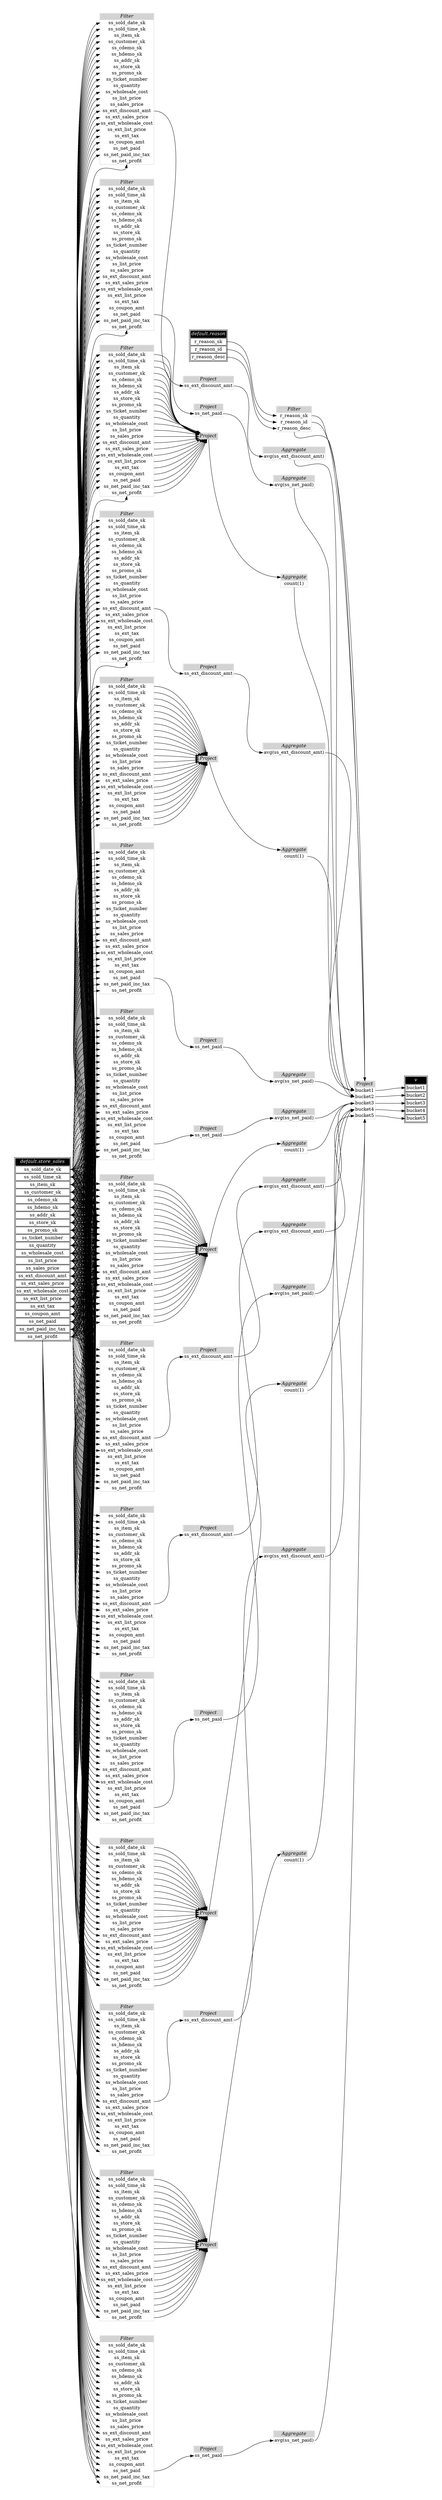 // Automatically generated by TPCDSFlowTestSuite


digraph {
  graph [pad="0.5" nodesep="0.5" ranksep="1" fontname="Helvetica" rankdir=LR];
  node [shape=plaintext]

  
"Aggregate_00ac94d" [label=<
<table color="lightgray" border="1" cellborder="0" cellspacing="0">
  <tr><td bgcolor="lightgray" port="nodeName"><i>Aggregate</i></td></tr>
  <tr><td port="0">count(1)</td></tr>
</table>>];
     

"Aggregate_0940688" [label=<
<table color="lightgray" border="1" cellborder="0" cellspacing="0">
  <tr><td bgcolor="lightgray" port="nodeName"><i>Aggregate</i></td></tr>
  <tr><td port="0">avg(ss_net_paid)</td></tr>
</table>>];
     

"Aggregate_1d150e4" [label=<
<table color="lightgray" border="1" cellborder="0" cellspacing="0">
  <tr><td bgcolor="lightgray" port="nodeName"><i>Aggregate</i></td></tr>
  <tr><td port="0">avg(ss_net_paid)</td></tr>
</table>>];
     

"Aggregate_28553d1" [label=<
<table color="lightgray" border="1" cellborder="0" cellspacing="0">
  <tr><td bgcolor="lightgray" port="nodeName"><i>Aggregate</i></td></tr>
  <tr><td port="0">avg(ss_ext_discount_amt)</td></tr>
</table>>];
     

"Aggregate_29eabfe" [label=<
<table color="lightgray" border="1" cellborder="0" cellspacing="0">
  <tr><td bgcolor="lightgray" port="nodeName"><i>Aggregate</i></td></tr>
  <tr><td port="0">avg(ss_net_paid)</td></tr>
</table>>];
     

"Aggregate_42ae1f1" [label=<
<table color="lightgray" border="1" cellborder="0" cellspacing="0">
  <tr><td bgcolor="lightgray" port="nodeName"><i>Aggregate</i></td></tr>
  <tr><td port="0">avg(ss_net_paid)</td></tr>
</table>>];
     

"Aggregate_54b2442" [label=<
<table color="lightgray" border="1" cellborder="0" cellspacing="0">
  <tr><td bgcolor="lightgray" port="nodeName"><i>Aggregate</i></td></tr>
  <tr><td port="0">count(1)</td></tr>
</table>>];
     

"Aggregate_6678f5d" [label=<
<table color="lightgray" border="1" cellborder="0" cellspacing="0">
  <tr><td bgcolor="lightgray" port="nodeName"><i>Aggregate</i></td></tr>
  <tr><td port="0">avg(ss_ext_discount_amt)</td></tr>
</table>>];
     

"Aggregate_702b2e9" [label=<
<table color="lightgray" border="1" cellborder="0" cellspacing="0">
  <tr><td bgcolor="lightgray" port="nodeName"><i>Aggregate</i></td></tr>
  <tr><td port="0">count(1)</td></tr>
</table>>];
     

"Aggregate_826806a" [label=<
<table color="lightgray" border="1" cellborder="0" cellspacing="0">
  <tr><td bgcolor="lightgray" port="nodeName"><i>Aggregate</i></td></tr>
  <tr><td port="0">count(1)</td></tr>
</table>>];
     

"Aggregate_894315b" [label=<
<table color="lightgray" border="1" cellborder="0" cellspacing="0">
  <tr><td bgcolor="lightgray" port="nodeName"><i>Aggregate</i></td></tr>
  <tr><td port="0">avg(ss_ext_discount_amt)</td></tr>
</table>>];
     

"Aggregate_a42aa03" [label=<
<table color="lightgray" border="1" cellborder="0" cellspacing="0">
  <tr><td bgcolor="lightgray" port="nodeName"><i>Aggregate</i></td></tr>
  <tr><td port="0">avg(ss_net_paid)</td></tr>
</table>>];
     

"Aggregate_c0c23d5" [label=<
<table color="lightgray" border="1" cellborder="0" cellspacing="0">
  <tr><td bgcolor="lightgray" port="nodeName"><i>Aggregate</i></td></tr>
  <tr><td port="0">avg(ss_ext_discount_amt)</td></tr>
</table>>];
     

"Aggregate_c6c280d" [label=<
<table color="lightgray" border="1" cellborder="0" cellspacing="0">
  <tr><td bgcolor="lightgray" port="nodeName"><i>Aggregate</i></td></tr>
  <tr><td port="0">avg(ss_ext_discount_amt)</td></tr>
</table>>];
     

"Aggregate_f8d32d9" [label=<
<table color="lightgray" border="1" cellborder="0" cellspacing="0">
  <tr><td bgcolor="lightgray" port="nodeName"><i>Aggregate</i></td></tr>
  <tr><td port="0">count(1)</td></tr>
</table>>];
     

"Filter_181d82a" [label=<
<table color="lightgray" border="1" cellborder="0" cellspacing="0">
  <tr><td bgcolor="lightgray" port="nodeName"><i>Filter</i></td></tr>
  <tr><td port="0">ss_sold_date_sk</td></tr>
<tr><td port="1">ss_sold_time_sk</td></tr>
<tr><td port="2">ss_item_sk</td></tr>
<tr><td port="3">ss_customer_sk</td></tr>
<tr><td port="4">ss_cdemo_sk</td></tr>
<tr><td port="5">ss_hdemo_sk</td></tr>
<tr><td port="6">ss_addr_sk</td></tr>
<tr><td port="7">ss_store_sk</td></tr>
<tr><td port="8">ss_promo_sk</td></tr>
<tr><td port="9">ss_ticket_number</td></tr>
<tr><td port="10">ss_quantity</td></tr>
<tr><td port="11">ss_wholesale_cost</td></tr>
<tr><td port="12">ss_list_price</td></tr>
<tr><td port="13">ss_sales_price</td></tr>
<tr><td port="14">ss_ext_discount_amt</td></tr>
<tr><td port="15">ss_ext_sales_price</td></tr>
<tr><td port="16">ss_ext_wholesale_cost</td></tr>
<tr><td port="17">ss_ext_list_price</td></tr>
<tr><td port="18">ss_ext_tax</td></tr>
<tr><td port="19">ss_coupon_amt</td></tr>
<tr><td port="20">ss_net_paid</td></tr>
<tr><td port="21">ss_net_paid_inc_tax</td></tr>
<tr><td port="22">ss_net_profit</td></tr>
</table>>];
     

"Filter_1fb4271" [label=<
<table color="lightgray" border="1" cellborder="0" cellspacing="0">
  <tr><td bgcolor="lightgray" port="nodeName"><i>Filter</i></td></tr>
  <tr><td port="0">ss_sold_date_sk</td></tr>
<tr><td port="1">ss_sold_time_sk</td></tr>
<tr><td port="2">ss_item_sk</td></tr>
<tr><td port="3">ss_customer_sk</td></tr>
<tr><td port="4">ss_cdemo_sk</td></tr>
<tr><td port="5">ss_hdemo_sk</td></tr>
<tr><td port="6">ss_addr_sk</td></tr>
<tr><td port="7">ss_store_sk</td></tr>
<tr><td port="8">ss_promo_sk</td></tr>
<tr><td port="9">ss_ticket_number</td></tr>
<tr><td port="10">ss_quantity</td></tr>
<tr><td port="11">ss_wholesale_cost</td></tr>
<tr><td port="12">ss_list_price</td></tr>
<tr><td port="13">ss_sales_price</td></tr>
<tr><td port="14">ss_ext_discount_amt</td></tr>
<tr><td port="15">ss_ext_sales_price</td></tr>
<tr><td port="16">ss_ext_wholesale_cost</td></tr>
<tr><td port="17">ss_ext_list_price</td></tr>
<tr><td port="18">ss_ext_tax</td></tr>
<tr><td port="19">ss_coupon_amt</td></tr>
<tr><td port="20">ss_net_paid</td></tr>
<tr><td port="21">ss_net_paid_inc_tax</td></tr>
<tr><td port="22">ss_net_profit</td></tr>
</table>>];
     

"Filter_5272694" [label=<
<table color="lightgray" border="1" cellborder="0" cellspacing="0">
  <tr><td bgcolor="lightgray" port="nodeName"><i>Filter</i></td></tr>
  <tr><td port="0">ss_sold_date_sk</td></tr>
<tr><td port="1">ss_sold_time_sk</td></tr>
<tr><td port="2">ss_item_sk</td></tr>
<tr><td port="3">ss_customer_sk</td></tr>
<tr><td port="4">ss_cdemo_sk</td></tr>
<tr><td port="5">ss_hdemo_sk</td></tr>
<tr><td port="6">ss_addr_sk</td></tr>
<tr><td port="7">ss_store_sk</td></tr>
<tr><td port="8">ss_promo_sk</td></tr>
<tr><td port="9">ss_ticket_number</td></tr>
<tr><td port="10">ss_quantity</td></tr>
<tr><td port="11">ss_wholesale_cost</td></tr>
<tr><td port="12">ss_list_price</td></tr>
<tr><td port="13">ss_sales_price</td></tr>
<tr><td port="14">ss_ext_discount_amt</td></tr>
<tr><td port="15">ss_ext_sales_price</td></tr>
<tr><td port="16">ss_ext_wholesale_cost</td></tr>
<tr><td port="17">ss_ext_list_price</td></tr>
<tr><td port="18">ss_ext_tax</td></tr>
<tr><td port="19">ss_coupon_amt</td></tr>
<tr><td port="20">ss_net_paid</td></tr>
<tr><td port="21">ss_net_paid_inc_tax</td></tr>
<tr><td port="22">ss_net_profit</td></tr>
</table>>];
     

"Filter_5374e0b" [label=<
<table color="lightgray" border="1" cellborder="0" cellspacing="0">
  <tr><td bgcolor="lightgray" port="nodeName"><i>Filter</i></td></tr>
  <tr><td port="0">ss_sold_date_sk</td></tr>
<tr><td port="1">ss_sold_time_sk</td></tr>
<tr><td port="2">ss_item_sk</td></tr>
<tr><td port="3">ss_customer_sk</td></tr>
<tr><td port="4">ss_cdemo_sk</td></tr>
<tr><td port="5">ss_hdemo_sk</td></tr>
<tr><td port="6">ss_addr_sk</td></tr>
<tr><td port="7">ss_store_sk</td></tr>
<tr><td port="8">ss_promo_sk</td></tr>
<tr><td port="9">ss_ticket_number</td></tr>
<tr><td port="10">ss_quantity</td></tr>
<tr><td port="11">ss_wholesale_cost</td></tr>
<tr><td port="12">ss_list_price</td></tr>
<tr><td port="13">ss_sales_price</td></tr>
<tr><td port="14">ss_ext_discount_amt</td></tr>
<tr><td port="15">ss_ext_sales_price</td></tr>
<tr><td port="16">ss_ext_wholesale_cost</td></tr>
<tr><td port="17">ss_ext_list_price</td></tr>
<tr><td port="18">ss_ext_tax</td></tr>
<tr><td port="19">ss_coupon_amt</td></tr>
<tr><td port="20">ss_net_paid</td></tr>
<tr><td port="21">ss_net_paid_inc_tax</td></tr>
<tr><td port="22">ss_net_profit</td></tr>
</table>>];
     

"Filter_5f11f71" [label=<
<table color="lightgray" border="1" cellborder="0" cellspacing="0">
  <tr><td bgcolor="lightgray" port="nodeName"><i>Filter</i></td></tr>
  <tr><td port="0">ss_sold_date_sk</td></tr>
<tr><td port="1">ss_sold_time_sk</td></tr>
<tr><td port="2">ss_item_sk</td></tr>
<tr><td port="3">ss_customer_sk</td></tr>
<tr><td port="4">ss_cdemo_sk</td></tr>
<tr><td port="5">ss_hdemo_sk</td></tr>
<tr><td port="6">ss_addr_sk</td></tr>
<tr><td port="7">ss_store_sk</td></tr>
<tr><td port="8">ss_promo_sk</td></tr>
<tr><td port="9">ss_ticket_number</td></tr>
<tr><td port="10">ss_quantity</td></tr>
<tr><td port="11">ss_wholesale_cost</td></tr>
<tr><td port="12">ss_list_price</td></tr>
<tr><td port="13">ss_sales_price</td></tr>
<tr><td port="14">ss_ext_discount_amt</td></tr>
<tr><td port="15">ss_ext_sales_price</td></tr>
<tr><td port="16">ss_ext_wholesale_cost</td></tr>
<tr><td port="17">ss_ext_list_price</td></tr>
<tr><td port="18">ss_ext_tax</td></tr>
<tr><td port="19">ss_coupon_amt</td></tr>
<tr><td port="20">ss_net_paid</td></tr>
<tr><td port="21">ss_net_paid_inc_tax</td></tr>
<tr><td port="22">ss_net_profit</td></tr>
</table>>];
     

"Filter_5ff127c" [label=<
<table color="lightgray" border="1" cellborder="0" cellspacing="0">
  <tr><td bgcolor="lightgray" port="nodeName"><i>Filter</i></td></tr>
  <tr><td port="0">ss_sold_date_sk</td></tr>
<tr><td port="1">ss_sold_time_sk</td></tr>
<tr><td port="2">ss_item_sk</td></tr>
<tr><td port="3">ss_customer_sk</td></tr>
<tr><td port="4">ss_cdemo_sk</td></tr>
<tr><td port="5">ss_hdemo_sk</td></tr>
<tr><td port="6">ss_addr_sk</td></tr>
<tr><td port="7">ss_store_sk</td></tr>
<tr><td port="8">ss_promo_sk</td></tr>
<tr><td port="9">ss_ticket_number</td></tr>
<tr><td port="10">ss_quantity</td></tr>
<tr><td port="11">ss_wholesale_cost</td></tr>
<tr><td port="12">ss_list_price</td></tr>
<tr><td port="13">ss_sales_price</td></tr>
<tr><td port="14">ss_ext_discount_amt</td></tr>
<tr><td port="15">ss_ext_sales_price</td></tr>
<tr><td port="16">ss_ext_wholesale_cost</td></tr>
<tr><td port="17">ss_ext_list_price</td></tr>
<tr><td port="18">ss_ext_tax</td></tr>
<tr><td port="19">ss_coupon_amt</td></tr>
<tr><td port="20">ss_net_paid</td></tr>
<tr><td port="21">ss_net_paid_inc_tax</td></tr>
<tr><td port="22">ss_net_profit</td></tr>
</table>>];
     

"Filter_6b4699d" [label=<
<table color="lightgray" border="1" cellborder="0" cellspacing="0">
  <tr><td bgcolor="lightgray" port="nodeName"><i>Filter</i></td></tr>
  <tr><td port="0">ss_sold_date_sk</td></tr>
<tr><td port="1">ss_sold_time_sk</td></tr>
<tr><td port="2">ss_item_sk</td></tr>
<tr><td port="3">ss_customer_sk</td></tr>
<tr><td port="4">ss_cdemo_sk</td></tr>
<tr><td port="5">ss_hdemo_sk</td></tr>
<tr><td port="6">ss_addr_sk</td></tr>
<tr><td port="7">ss_store_sk</td></tr>
<tr><td port="8">ss_promo_sk</td></tr>
<tr><td port="9">ss_ticket_number</td></tr>
<tr><td port="10">ss_quantity</td></tr>
<tr><td port="11">ss_wholesale_cost</td></tr>
<tr><td port="12">ss_list_price</td></tr>
<tr><td port="13">ss_sales_price</td></tr>
<tr><td port="14">ss_ext_discount_amt</td></tr>
<tr><td port="15">ss_ext_sales_price</td></tr>
<tr><td port="16">ss_ext_wholesale_cost</td></tr>
<tr><td port="17">ss_ext_list_price</td></tr>
<tr><td port="18">ss_ext_tax</td></tr>
<tr><td port="19">ss_coupon_amt</td></tr>
<tr><td port="20">ss_net_paid</td></tr>
<tr><td port="21">ss_net_paid_inc_tax</td></tr>
<tr><td port="22">ss_net_profit</td></tr>
</table>>];
     

"Filter_7daa517" [label=<
<table color="lightgray" border="1" cellborder="0" cellspacing="0">
  <tr><td bgcolor="lightgray" port="nodeName"><i>Filter</i></td></tr>
  <tr><td port="0">ss_sold_date_sk</td></tr>
<tr><td port="1">ss_sold_time_sk</td></tr>
<tr><td port="2">ss_item_sk</td></tr>
<tr><td port="3">ss_customer_sk</td></tr>
<tr><td port="4">ss_cdemo_sk</td></tr>
<tr><td port="5">ss_hdemo_sk</td></tr>
<tr><td port="6">ss_addr_sk</td></tr>
<tr><td port="7">ss_store_sk</td></tr>
<tr><td port="8">ss_promo_sk</td></tr>
<tr><td port="9">ss_ticket_number</td></tr>
<tr><td port="10">ss_quantity</td></tr>
<tr><td port="11">ss_wholesale_cost</td></tr>
<tr><td port="12">ss_list_price</td></tr>
<tr><td port="13">ss_sales_price</td></tr>
<tr><td port="14">ss_ext_discount_amt</td></tr>
<tr><td port="15">ss_ext_sales_price</td></tr>
<tr><td port="16">ss_ext_wholesale_cost</td></tr>
<tr><td port="17">ss_ext_list_price</td></tr>
<tr><td port="18">ss_ext_tax</td></tr>
<tr><td port="19">ss_coupon_amt</td></tr>
<tr><td port="20">ss_net_paid</td></tr>
<tr><td port="21">ss_net_paid_inc_tax</td></tr>
<tr><td port="22">ss_net_profit</td></tr>
</table>>];
     

"Filter_8124cce" [label=<
<table color="lightgray" border="1" cellborder="0" cellspacing="0">
  <tr><td bgcolor="lightgray" port="nodeName"><i>Filter</i></td></tr>
  <tr><td port="0">ss_sold_date_sk</td></tr>
<tr><td port="1">ss_sold_time_sk</td></tr>
<tr><td port="2">ss_item_sk</td></tr>
<tr><td port="3">ss_customer_sk</td></tr>
<tr><td port="4">ss_cdemo_sk</td></tr>
<tr><td port="5">ss_hdemo_sk</td></tr>
<tr><td port="6">ss_addr_sk</td></tr>
<tr><td port="7">ss_store_sk</td></tr>
<tr><td port="8">ss_promo_sk</td></tr>
<tr><td port="9">ss_ticket_number</td></tr>
<tr><td port="10">ss_quantity</td></tr>
<tr><td port="11">ss_wholesale_cost</td></tr>
<tr><td port="12">ss_list_price</td></tr>
<tr><td port="13">ss_sales_price</td></tr>
<tr><td port="14">ss_ext_discount_amt</td></tr>
<tr><td port="15">ss_ext_sales_price</td></tr>
<tr><td port="16">ss_ext_wholesale_cost</td></tr>
<tr><td port="17">ss_ext_list_price</td></tr>
<tr><td port="18">ss_ext_tax</td></tr>
<tr><td port="19">ss_coupon_amt</td></tr>
<tr><td port="20">ss_net_paid</td></tr>
<tr><td port="21">ss_net_paid_inc_tax</td></tr>
<tr><td port="22">ss_net_profit</td></tr>
</table>>];
     

"Filter_8fa311c" [label=<
<table color="lightgray" border="1" cellborder="0" cellspacing="0">
  <tr><td bgcolor="lightgray" port="nodeName"><i>Filter</i></td></tr>
  <tr><td port="0">ss_sold_date_sk</td></tr>
<tr><td port="1">ss_sold_time_sk</td></tr>
<tr><td port="2">ss_item_sk</td></tr>
<tr><td port="3">ss_customer_sk</td></tr>
<tr><td port="4">ss_cdemo_sk</td></tr>
<tr><td port="5">ss_hdemo_sk</td></tr>
<tr><td port="6">ss_addr_sk</td></tr>
<tr><td port="7">ss_store_sk</td></tr>
<tr><td port="8">ss_promo_sk</td></tr>
<tr><td port="9">ss_ticket_number</td></tr>
<tr><td port="10">ss_quantity</td></tr>
<tr><td port="11">ss_wholesale_cost</td></tr>
<tr><td port="12">ss_list_price</td></tr>
<tr><td port="13">ss_sales_price</td></tr>
<tr><td port="14">ss_ext_discount_amt</td></tr>
<tr><td port="15">ss_ext_sales_price</td></tr>
<tr><td port="16">ss_ext_wholesale_cost</td></tr>
<tr><td port="17">ss_ext_list_price</td></tr>
<tr><td port="18">ss_ext_tax</td></tr>
<tr><td port="19">ss_coupon_amt</td></tr>
<tr><td port="20">ss_net_paid</td></tr>
<tr><td port="21">ss_net_paid_inc_tax</td></tr>
<tr><td port="22">ss_net_profit</td></tr>
</table>>];
     

"Filter_9ed5caf" [label=<
<table color="lightgray" border="1" cellborder="0" cellspacing="0">
  <tr><td bgcolor="lightgray" port="nodeName"><i>Filter</i></td></tr>
  <tr><td port="0">ss_sold_date_sk</td></tr>
<tr><td port="1">ss_sold_time_sk</td></tr>
<tr><td port="2">ss_item_sk</td></tr>
<tr><td port="3">ss_customer_sk</td></tr>
<tr><td port="4">ss_cdemo_sk</td></tr>
<tr><td port="5">ss_hdemo_sk</td></tr>
<tr><td port="6">ss_addr_sk</td></tr>
<tr><td port="7">ss_store_sk</td></tr>
<tr><td port="8">ss_promo_sk</td></tr>
<tr><td port="9">ss_ticket_number</td></tr>
<tr><td port="10">ss_quantity</td></tr>
<tr><td port="11">ss_wholesale_cost</td></tr>
<tr><td port="12">ss_list_price</td></tr>
<tr><td port="13">ss_sales_price</td></tr>
<tr><td port="14">ss_ext_discount_amt</td></tr>
<tr><td port="15">ss_ext_sales_price</td></tr>
<tr><td port="16">ss_ext_wholesale_cost</td></tr>
<tr><td port="17">ss_ext_list_price</td></tr>
<tr><td port="18">ss_ext_tax</td></tr>
<tr><td port="19">ss_coupon_amt</td></tr>
<tr><td port="20">ss_net_paid</td></tr>
<tr><td port="21">ss_net_paid_inc_tax</td></tr>
<tr><td port="22">ss_net_profit</td></tr>
</table>>];
     

"Filter_b34d042" [label=<
<table color="lightgray" border="1" cellborder="0" cellspacing="0">
  <tr><td bgcolor="lightgray" port="nodeName"><i>Filter</i></td></tr>
  <tr><td port="0">r_reason_sk</td></tr>
<tr><td port="1">r_reason_id</td></tr>
<tr><td port="2">r_reason_desc</td></tr>
</table>>];
     

"Filter_be8b2cc" [label=<
<table color="lightgray" border="1" cellborder="0" cellspacing="0">
  <tr><td bgcolor="lightgray" port="nodeName"><i>Filter</i></td></tr>
  <tr><td port="0">ss_sold_date_sk</td></tr>
<tr><td port="1">ss_sold_time_sk</td></tr>
<tr><td port="2">ss_item_sk</td></tr>
<tr><td port="3">ss_customer_sk</td></tr>
<tr><td port="4">ss_cdemo_sk</td></tr>
<tr><td port="5">ss_hdemo_sk</td></tr>
<tr><td port="6">ss_addr_sk</td></tr>
<tr><td port="7">ss_store_sk</td></tr>
<tr><td port="8">ss_promo_sk</td></tr>
<tr><td port="9">ss_ticket_number</td></tr>
<tr><td port="10">ss_quantity</td></tr>
<tr><td port="11">ss_wholesale_cost</td></tr>
<tr><td port="12">ss_list_price</td></tr>
<tr><td port="13">ss_sales_price</td></tr>
<tr><td port="14">ss_ext_discount_amt</td></tr>
<tr><td port="15">ss_ext_sales_price</td></tr>
<tr><td port="16">ss_ext_wholesale_cost</td></tr>
<tr><td port="17">ss_ext_list_price</td></tr>
<tr><td port="18">ss_ext_tax</td></tr>
<tr><td port="19">ss_coupon_amt</td></tr>
<tr><td port="20">ss_net_paid</td></tr>
<tr><td port="21">ss_net_paid_inc_tax</td></tr>
<tr><td port="22">ss_net_profit</td></tr>
</table>>];
     

"Filter_cfae0fa" [label=<
<table color="lightgray" border="1" cellborder="0" cellspacing="0">
  <tr><td bgcolor="lightgray" port="nodeName"><i>Filter</i></td></tr>
  <tr><td port="0">ss_sold_date_sk</td></tr>
<tr><td port="1">ss_sold_time_sk</td></tr>
<tr><td port="2">ss_item_sk</td></tr>
<tr><td port="3">ss_customer_sk</td></tr>
<tr><td port="4">ss_cdemo_sk</td></tr>
<tr><td port="5">ss_hdemo_sk</td></tr>
<tr><td port="6">ss_addr_sk</td></tr>
<tr><td port="7">ss_store_sk</td></tr>
<tr><td port="8">ss_promo_sk</td></tr>
<tr><td port="9">ss_ticket_number</td></tr>
<tr><td port="10">ss_quantity</td></tr>
<tr><td port="11">ss_wholesale_cost</td></tr>
<tr><td port="12">ss_list_price</td></tr>
<tr><td port="13">ss_sales_price</td></tr>
<tr><td port="14">ss_ext_discount_amt</td></tr>
<tr><td port="15">ss_ext_sales_price</td></tr>
<tr><td port="16">ss_ext_wholesale_cost</td></tr>
<tr><td port="17">ss_ext_list_price</td></tr>
<tr><td port="18">ss_ext_tax</td></tr>
<tr><td port="19">ss_coupon_amt</td></tr>
<tr><td port="20">ss_net_paid</td></tr>
<tr><td port="21">ss_net_paid_inc_tax</td></tr>
<tr><td port="22">ss_net_profit</td></tr>
</table>>];
     

"Filter_dcc9b90" [label=<
<table color="lightgray" border="1" cellborder="0" cellspacing="0">
  <tr><td bgcolor="lightgray" port="nodeName"><i>Filter</i></td></tr>
  <tr><td port="0">ss_sold_date_sk</td></tr>
<tr><td port="1">ss_sold_time_sk</td></tr>
<tr><td port="2">ss_item_sk</td></tr>
<tr><td port="3">ss_customer_sk</td></tr>
<tr><td port="4">ss_cdemo_sk</td></tr>
<tr><td port="5">ss_hdemo_sk</td></tr>
<tr><td port="6">ss_addr_sk</td></tr>
<tr><td port="7">ss_store_sk</td></tr>
<tr><td port="8">ss_promo_sk</td></tr>
<tr><td port="9">ss_ticket_number</td></tr>
<tr><td port="10">ss_quantity</td></tr>
<tr><td port="11">ss_wholesale_cost</td></tr>
<tr><td port="12">ss_list_price</td></tr>
<tr><td port="13">ss_sales_price</td></tr>
<tr><td port="14">ss_ext_discount_amt</td></tr>
<tr><td port="15">ss_ext_sales_price</td></tr>
<tr><td port="16">ss_ext_wholesale_cost</td></tr>
<tr><td port="17">ss_ext_list_price</td></tr>
<tr><td port="18">ss_ext_tax</td></tr>
<tr><td port="19">ss_coupon_amt</td></tr>
<tr><td port="20">ss_net_paid</td></tr>
<tr><td port="21">ss_net_paid_inc_tax</td></tr>
<tr><td port="22">ss_net_profit</td></tr>
</table>>];
     

"Filter_f81cdb8" [label=<
<table color="lightgray" border="1" cellborder="0" cellspacing="0">
  <tr><td bgcolor="lightgray" port="nodeName"><i>Filter</i></td></tr>
  <tr><td port="0">ss_sold_date_sk</td></tr>
<tr><td port="1">ss_sold_time_sk</td></tr>
<tr><td port="2">ss_item_sk</td></tr>
<tr><td port="3">ss_customer_sk</td></tr>
<tr><td port="4">ss_cdemo_sk</td></tr>
<tr><td port="5">ss_hdemo_sk</td></tr>
<tr><td port="6">ss_addr_sk</td></tr>
<tr><td port="7">ss_store_sk</td></tr>
<tr><td port="8">ss_promo_sk</td></tr>
<tr><td port="9">ss_ticket_number</td></tr>
<tr><td port="10">ss_quantity</td></tr>
<tr><td port="11">ss_wholesale_cost</td></tr>
<tr><td port="12">ss_list_price</td></tr>
<tr><td port="13">ss_sales_price</td></tr>
<tr><td port="14">ss_ext_discount_amt</td></tr>
<tr><td port="15">ss_ext_sales_price</td></tr>
<tr><td port="16">ss_ext_wholesale_cost</td></tr>
<tr><td port="17">ss_ext_list_price</td></tr>
<tr><td port="18">ss_ext_tax</td></tr>
<tr><td port="19">ss_coupon_amt</td></tr>
<tr><td port="20">ss_net_paid</td></tr>
<tr><td port="21">ss_net_paid_inc_tax</td></tr>
<tr><td port="22">ss_net_profit</td></tr>
</table>>];
     

"Project_012e60f" [label=<
<table color="lightgray" border="1" cellborder="0" cellspacing="0">
  <tr><td bgcolor="lightgray" port="nodeName"><i>Project</i></td></tr>
  <tr><td port="0">ss_net_paid</td></tr>
</table>>];
     

"Project_0f6ba35" [label=<
<table color="lightgray" border="1" cellborder="0" cellspacing="0">
  <tr><td bgcolor="lightgray" port="nodeName"><i>Project</i></td></tr>
  <tr><td port="0">ss_net_paid</td></tr>
</table>>];
     

"Project_2837071" [label=<
<table color="lightgray" border="1" cellborder="0" cellspacing="0">
  <tr><td bgcolor="lightgray" port="nodeName"><i>Project</i></td></tr>
  <tr><td port="0">ss_ext_discount_amt</td></tr>
</table>>];
     

"Project_2e5c00c" [label=<
<table color="lightgray" border="1" cellborder="0" cellspacing="0">
  <tr><td bgcolor="lightgray" port="nodeName"><i>Project</i></td></tr>
  
</table>>];
     

"Project_2f14215" [label=<
<table color="lightgray" border="1" cellborder="0" cellspacing="0">
  <tr><td bgcolor="lightgray" port="nodeName"><i>Project</i></td></tr>
  <tr><td port="0">ss_ext_discount_amt</td></tr>
</table>>];
     

"Project_4c7ea29" [label=<
<table color="lightgray" border="1" cellborder="0" cellspacing="0">
  <tr><td bgcolor="lightgray" port="nodeName"><i>Project</i></td></tr>
  <tr><td port="0">ss_net_paid</td></tr>
</table>>];
     

"Project_5212fca" [label=<
<table color="lightgray" border="1" cellborder="0" cellspacing="0">
  <tr><td bgcolor="lightgray" port="nodeName"><i>Project</i></td></tr>
  
</table>>];
     

"Project_5dc82cd" [label=<
<table color="lightgray" border="1" cellborder="0" cellspacing="0">
  <tr><td bgcolor="lightgray" port="nodeName"><i>Project</i></td></tr>
  
</table>>];
     

"Project_5f6a64c" [label=<
<table color="lightgray" border="1" cellborder="0" cellspacing="0">
  <tr><td bgcolor="lightgray" port="nodeName"><i>Project</i></td></tr>
  <tr><td port="0">ss_ext_discount_amt</td></tr>
</table>>];
     

"Project_5fc7dbc" [label=<
<table color="lightgray" border="1" cellborder="0" cellspacing="0">
  <tr><td bgcolor="lightgray" port="nodeName"><i>Project</i></td></tr>
  <tr><td port="0">bucket1</td></tr>
<tr><td port="1">bucket2</td></tr>
<tr><td port="2">bucket3</td></tr>
<tr><td port="3">bucket4</td></tr>
<tr><td port="4">bucket5</td></tr>
</table>>];
     

"Project_6a3795b" [label=<
<table color="lightgray" border="1" cellborder="0" cellspacing="0">
  <tr><td bgcolor="lightgray" port="nodeName"><i>Project</i></td></tr>
  
</table>>];
     

"Project_737b735" [label=<
<table color="lightgray" border="1" cellborder="0" cellspacing="0">
  <tr><td bgcolor="lightgray" port="nodeName"><i>Project</i></td></tr>
  <tr><td port="0">ss_net_paid</td></tr>
</table>>];
     

"Project_877dde1" [label=<
<table color="lightgray" border="1" cellborder="0" cellspacing="0">
  <tr><td bgcolor="lightgray" port="nodeName"><i>Project</i></td></tr>
  <tr><td port="0">ss_ext_discount_amt</td></tr>
</table>>];
     

"Project_94384a1" [label=<
<table color="lightgray" border="1" cellborder="0" cellspacing="0">
  <tr><td bgcolor="lightgray" port="nodeName"><i>Project</i></td></tr>
  
</table>>];
     

"Project_9f4cbcc" [label=<
<table color="lightgray" border="1" cellborder="0" cellspacing="0">
  <tr><td bgcolor="lightgray" port="nodeName"><i>Project</i></td></tr>
  <tr><td port="0">ss_ext_discount_amt</td></tr>
</table>>];
     

"Project_d4e148c" [label=<
<table color="lightgray" border="1" cellborder="0" cellspacing="0">
  <tr><td bgcolor="lightgray" port="nodeName"><i>Project</i></td></tr>
  <tr><td port="0">ss_net_paid</td></tr>
</table>>];
     

"default.reason" [color="black" label=<
<table>
  <tr><td bgcolor="black" port="nodeName"><i><font color="white">default.reason</font></i></td></tr>
  <tr><td port="0">r_reason_sk</td></tr>
<tr><td port="1">r_reason_id</td></tr>
<tr><td port="2">r_reason_desc</td></tr>
</table>>];
     

"default.store_sales" [color="black" label=<
<table>
  <tr><td bgcolor="black" port="nodeName"><i><font color="white">default.store_sales</font></i></td></tr>
  <tr><td port="0">ss_sold_date_sk</td></tr>
<tr><td port="1">ss_sold_time_sk</td></tr>
<tr><td port="2">ss_item_sk</td></tr>
<tr><td port="3">ss_customer_sk</td></tr>
<tr><td port="4">ss_cdemo_sk</td></tr>
<tr><td port="5">ss_hdemo_sk</td></tr>
<tr><td port="6">ss_addr_sk</td></tr>
<tr><td port="7">ss_store_sk</td></tr>
<tr><td port="8">ss_promo_sk</td></tr>
<tr><td port="9">ss_ticket_number</td></tr>
<tr><td port="10">ss_quantity</td></tr>
<tr><td port="11">ss_wholesale_cost</td></tr>
<tr><td port="12">ss_list_price</td></tr>
<tr><td port="13">ss_sales_price</td></tr>
<tr><td port="14">ss_ext_discount_amt</td></tr>
<tr><td port="15">ss_ext_sales_price</td></tr>
<tr><td port="16">ss_ext_wholesale_cost</td></tr>
<tr><td port="17">ss_ext_list_price</td></tr>
<tr><td port="18">ss_ext_tax</td></tr>
<tr><td port="19">ss_coupon_amt</td></tr>
<tr><td port="20">ss_net_paid</td></tr>
<tr><td port="21">ss_net_paid_inc_tax</td></tr>
<tr><td port="22">ss_net_profit</td></tr>
</table>>];
     

"v" [color="black" label=<
<table>
  <tr><td bgcolor="black" port="nodeName"><i><font color="white">v</font></i></td></tr>
  <tr><td port="0">bucket1</td></tr>
<tr><td port="1">bucket2</td></tr>
<tr><td port="2">bucket3</td></tr>
<tr><td port="3">bucket4</td></tr>
<tr><td port="4">bucket5</td></tr>
</table>>];
     
  "Aggregate_00ac94d":0 -> "Project_5fc7dbc":4;
"Aggregate_0940688":0 -> "Project_5fc7dbc":2;
"Aggregate_1d150e4":0 -> "Project_5fc7dbc":4;
"Aggregate_28553d1":0 -> "Project_5fc7dbc":4;
"Aggregate_29eabfe":0 -> "Project_5fc7dbc":0;
"Aggregate_42ae1f1":0 -> "Project_5fc7dbc":3;
"Aggregate_54b2442":0 -> "Project_5fc7dbc":3;
"Aggregate_6678f5d":0 -> "Project_5fc7dbc":1;
"Aggregate_702b2e9":0 -> "Project_5fc7dbc":0;
"Aggregate_826806a":0 -> "Project_5fc7dbc":1;
"Aggregate_894315b":0 -> "Project_5fc7dbc":2;
"Aggregate_a42aa03":0 -> "Project_5fc7dbc":1;
"Aggregate_c0c23d5":0 -> "Project_5fc7dbc":3;
"Aggregate_c6c280d":0 -> "Project_5fc7dbc":0;
"Aggregate_f8d32d9":0 -> "Project_5fc7dbc":2;
"Filter_181d82a":20 -> "Project_4c7ea29":0;
"Filter_1fb4271":0 -> "Project_5dc82cd":nodeName;
"Filter_1fb4271":1 -> "Project_5dc82cd":nodeName;
"Filter_1fb4271":10 -> "Project_5dc82cd":nodeName;
"Filter_1fb4271":11 -> "Project_5dc82cd":nodeName;
"Filter_1fb4271":12 -> "Project_5dc82cd":nodeName;
"Filter_1fb4271":13 -> "Project_5dc82cd":nodeName;
"Filter_1fb4271":14 -> "Project_5dc82cd":nodeName;
"Filter_1fb4271":15 -> "Project_5dc82cd":nodeName;
"Filter_1fb4271":16 -> "Project_5dc82cd":nodeName;
"Filter_1fb4271":17 -> "Project_5dc82cd":nodeName;
"Filter_1fb4271":18 -> "Project_5dc82cd":nodeName;
"Filter_1fb4271":19 -> "Project_5dc82cd":nodeName;
"Filter_1fb4271":2 -> "Project_5dc82cd":nodeName;
"Filter_1fb4271":20 -> "Project_5dc82cd":nodeName;
"Filter_1fb4271":21 -> "Project_5dc82cd":nodeName;
"Filter_1fb4271":22 -> "Project_5dc82cd":nodeName;
"Filter_1fb4271":3 -> "Project_5dc82cd":nodeName;
"Filter_1fb4271":4 -> "Project_5dc82cd":nodeName;
"Filter_1fb4271":5 -> "Project_5dc82cd":nodeName;
"Filter_1fb4271":6 -> "Project_5dc82cd":nodeName;
"Filter_1fb4271":7 -> "Project_5dc82cd":nodeName;
"Filter_1fb4271":8 -> "Project_5dc82cd":nodeName;
"Filter_1fb4271":9 -> "Project_5dc82cd":nodeName;
"Filter_5272694":14 -> "Project_5f6a64c":0;
"Filter_5374e0b":20 -> "Project_d4e148c":0;
"Filter_5f11f71":0 -> "Project_2e5c00c":nodeName;
"Filter_5f11f71":1 -> "Project_2e5c00c":nodeName;
"Filter_5f11f71":10 -> "Project_2e5c00c":nodeName;
"Filter_5f11f71":11 -> "Project_2e5c00c":nodeName;
"Filter_5f11f71":12 -> "Project_2e5c00c":nodeName;
"Filter_5f11f71":13 -> "Project_2e5c00c":nodeName;
"Filter_5f11f71":14 -> "Project_2e5c00c":nodeName;
"Filter_5f11f71":15 -> "Project_2e5c00c":nodeName;
"Filter_5f11f71":16 -> "Project_2e5c00c":nodeName;
"Filter_5f11f71":17 -> "Project_2e5c00c":nodeName;
"Filter_5f11f71":18 -> "Project_2e5c00c":nodeName;
"Filter_5f11f71":19 -> "Project_2e5c00c":nodeName;
"Filter_5f11f71":2 -> "Project_2e5c00c":nodeName;
"Filter_5f11f71":20 -> "Project_2e5c00c":nodeName;
"Filter_5f11f71":21 -> "Project_2e5c00c":nodeName;
"Filter_5f11f71":22 -> "Project_2e5c00c":nodeName;
"Filter_5f11f71":3 -> "Project_2e5c00c":nodeName;
"Filter_5f11f71":4 -> "Project_2e5c00c":nodeName;
"Filter_5f11f71":5 -> "Project_2e5c00c":nodeName;
"Filter_5f11f71":6 -> "Project_2e5c00c":nodeName;
"Filter_5f11f71":7 -> "Project_2e5c00c":nodeName;
"Filter_5f11f71":8 -> "Project_2e5c00c":nodeName;
"Filter_5f11f71":9 -> "Project_2e5c00c":nodeName;
"Filter_5ff127c":20 -> "Project_0f6ba35":0;
"Filter_6b4699d":14 -> "Project_9f4cbcc":0;
"Filter_7daa517":20 -> "Project_737b735":0;
"Filter_8124cce":14 -> "Project_877dde1":0;
"Filter_8fa311c":0 -> "Project_5212fca":nodeName;
"Filter_8fa311c":1 -> "Project_5212fca":nodeName;
"Filter_8fa311c":10 -> "Project_5212fca":nodeName;
"Filter_8fa311c":11 -> "Project_5212fca":nodeName;
"Filter_8fa311c":12 -> "Project_5212fca":nodeName;
"Filter_8fa311c":13 -> "Project_5212fca":nodeName;
"Filter_8fa311c":14 -> "Project_5212fca":nodeName;
"Filter_8fa311c":15 -> "Project_5212fca":nodeName;
"Filter_8fa311c":16 -> "Project_5212fca":nodeName;
"Filter_8fa311c":17 -> "Project_5212fca":nodeName;
"Filter_8fa311c":18 -> "Project_5212fca":nodeName;
"Filter_8fa311c":19 -> "Project_5212fca":nodeName;
"Filter_8fa311c":2 -> "Project_5212fca":nodeName;
"Filter_8fa311c":20 -> "Project_5212fca":nodeName;
"Filter_8fa311c":21 -> "Project_5212fca":nodeName;
"Filter_8fa311c":22 -> "Project_5212fca":nodeName;
"Filter_8fa311c":3 -> "Project_5212fca":nodeName;
"Filter_8fa311c":4 -> "Project_5212fca":nodeName;
"Filter_8fa311c":5 -> "Project_5212fca":nodeName;
"Filter_8fa311c":6 -> "Project_5212fca":nodeName;
"Filter_8fa311c":7 -> "Project_5212fca":nodeName;
"Filter_8fa311c":8 -> "Project_5212fca":nodeName;
"Filter_8fa311c":9 -> "Project_5212fca":nodeName;
"Filter_9ed5caf":14 -> "Project_2f14215":0;
"Filter_b34d042":0 -> "Project_5fc7dbc":nodeName;
"Filter_b34d042":1 -> "Project_5fc7dbc":nodeName;
"Filter_b34d042":2 -> "Project_5fc7dbc":nodeName;
"Filter_be8b2cc":20 -> "Project_012e60f":0;
"Filter_cfae0fa":0 -> "Project_6a3795b":nodeName;
"Filter_cfae0fa":1 -> "Project_6a3795b":nodeName;
"Filter_cfae0fa":10 -> "Project_6a3795b":nodeName;
"Filter_cfae0fa":11 -> "Project_6a3795b":nodeName;
"Filter_cfae0fa":12 -> "Project_6a3795b":nodeName;
"Filter_cfae0fa":13 -> "Project_6a3795b":nodeName;
"Filter_cfae0fa":14 -> "Project_6a3795b":nodeName;
"Filter_cfae0fa":15 -> "Project_6a3795b":nodeName;
"Filter_cfae0fa":16 -> "Project_6a3795b":nodeName;
"Filter_cfae0fa":17 -> "Project_6a3795b":nodeName;
"Filter_cfae0fa":18 -> "Project_6a3795b":nodeName;
"Filter_cfae0fa":19 -> "Project_6a3795b":nodeName;
"Filter_cfae0fa":2 -> "Project_6a3795b":nodeName;
"Filter_cfae0fa":20 -> "Project_6a3795b":nodeName;
"Filter_cfae0fa":21 -> "Project_6a3795b":nodeName;
"Filter_cfae0fa":22 -> "Project_6a3795b":nodeName;
"Filter_cfae0fa":3 -> "Project_6a3795b":nodeName;
"Filter_cfae0fa":4 -> "Project_6a3795b":nodeName;
"Filter_cfae0fa":5 -> "Project_6a3795b":nodeName;
"Filter_cfae0fa":6 -> "Project_6a3795b":nodeName;
"Filter_cfae0fa":7 -> "Project_6a3795b":nodeName;
"Filter_cfae0fa":8 -> "Project_6a3795b":nodeName;
"Filter_cfae0fa":9 -> "Project_6a3795b":nodeName;
"Filter_dcc9b90":0 -> "Project_94384a1":nodeName;
"Filter_dcc9b90":1 -> "Project_94384a1":nodeName;
"Filter_dcc9b90":10 -> "Project_94384a1":nodeName;
"Filter_dcc9b90":11 -> "Project_94384a1":nodeName;
"Filter_dcc9b90":12 -> "Project_94384a1":nodeName;
"Filter_dcc9b90":13 -> "Project_94384a1":nodeName;
"Filter_dcc9b90":14 -> "Project_94384a1":nodeName;
"Filter_dcc9b90":15 -> "Project_94384a1":nodeName;
"Filter_dcc9b90":16 -> "Project_94384a1":nodeName;
"Filter_dcc9b90":17 -> "Project_94384a1":nodeName;
"Filter_dcc9b90":18 -> "Project_94384a1":nodeName;
"Filter_dcc9b90":19 -> "Project_94384a1":nodeName;
"Filter_dcc9b90":2 -> "Project_94384a1":nodeName;
"Filter_dcc9b90":20 -> "Project_94384a1":nodeName;
"Filter_dcc9b90":21 -> "Project_94384a1":nodeName;
"Filter_dcc9b90":22 -> "Project_94384a1":nodeName;
"Filter_dcc9b90":3 -> "Project_94384a1":nodeName;
"Filter_dcc9b90":4 -> "Project_94384a1":nodeName;
"Filter_dcc9b90":5 -> "Project_94384a1":nodeName;
"Filter_dcc9b90":6 -> "Project_94384a1":nodeName;
"Filter_dcc9b90":7 -> "Project_94384a1":nodeName;
"Filter_dcc9b90":8 -> "Project_94384a1":nodeName;
"Filter_dcc9b90":9 -> "Project_94384a1":nodeName;
"Filter_f81cdb8":14 -> "Project_2837071":0;
"Project_012e60f":0 -> "Aggregate_a42aa03":0;
"Project_0f6ba35":0 -> "Aggregate_29eabfe":0;
"Project_2837071":0 -> "Aggregate_6678f5d":0;
"Project_2e5c00c":nodeName -> "Aggregate_826806a":nodeName;
"Project_2f14215":0 -> "Aggregate_c0c23d5":0;
"Project_4c7ea29":0 -> "Aggregate_0940688":0;
"Project_5212fca":nodeName -> "Aggregate_00ac94d":nodeName;
"Project_5dc82cd":nodeName -> "Aggregate_f8d32d9":nodeName;
"Project_5f6a64c":0 -> "Aggregate_28553d1":0;
"Project_5fc7dbc":0 -> "v":0;
"Project_5fc7dbc":1 -> "v":1;
"Project_5fc7dbc":2 -> "v":2;
"Project_5fc7dbc":3 -> "v":3;
"Project_5fc7dbc":4 -> "v":4;
"Project_6a3795b":nodeName -> "Aggregate_702b2e9":nodeName;
"Project_737b735":0 -> "Aggregate_1d150e4":0;
"Project_877dde1":0 -> "Aggregate_894315b":0;
"Project_94384a1":nodeName -> "Aggregate_54b2442":nodeName;
"Project_9f4cbcc":0 -> "Aggregate_c6c280d":0;
"Project_d4e148c":0 -> "Aggregate_42ae1f1":0;
"default.reason":0 -> "Filter_b34d042":0;
"default.reason":1 -> "Filter_b34d042":1;
"default.reason":2 -> "Filter_b34d042":2;
"default.store_sales":0 -> "Filter_181d82a":0;
"default.store_sales":0 -> "Filter_1fb4271":0;
"default.store_sales":0 -> "Filter_5272694":0;
"default.store_sales":0 -> "Filter_5374e0b":0;
"default.store_sales":0 -> "Filter_5f11f71":0;
"default.store_sales":0 -> "Filter_5ff127c":0;
"default.store_sales":0 -> "Filter_6b4699d":0;
"default.store_sales":0 -> "Filter_7daa517":0;
"default.store_sales":0 -> "Filter_8124cce":0;
"default.store_sales":0 -> "Filter_8fa311c":0;
"default.store_sales":0 -> "Filter_9ed5caf":0;
"default.store_sales":0 -> "Filter_be8b2cc":0;
"default.store_sales":0 -> "Filter_cfae0fa":0;
"default.store_sales":0 -> "Filter_dcc9b90":0;
"default.store_sales":0 -> "Filter_f81cdb8":0;
"default.store_sales":1 -> "Filter_181d82a":1;
"default.store_sales":1 -> "Filter_1fb4271":1;
"default.store_sales":1 -> "Filter_5272694":1;
"default.store_sales":1 -> "Filter_5374e0b":1;
"default.store_sales":1 -> "Filter_5f11f71":1;
"default.store_sales":1 -> "Filter_5ff127c":1;
"default.store_sales":1 -> "Filter_6b4699d":1;
"default.store_sales":1 -> "Filter_7daa517":1;
"default.store_sales":1 -> "Filter_8124cce":1;
"default.store_sales":1 -> "Filter_8fa311c":1;
"default.store_sales":1 -> "Filter_9ed5caf":1;
"default.store_sales":1 -> "Filter_be8b2cc":1;
"default.store_sales":1 -> "Filter_cfae0fa":1;
"default.store_sales":1 -> "Filter_dcc9b90":1;
"default.store_sales":1 -> "Filter_f81cdb8":1;
"default.store_sales":10 -> "Filter_181d82a":10;
"default.store_sales":10 -> "Filter_1fb4271":10;
"default.store_sales":10 -> "Filter_5272694":10;
"default.store_sales":10 -> "Filter_5374e0b":10;
"default.store_sales":10 -> "Filter_5f11f71":10;
"default.store_sales":10 -> "Filter_5ff127c":10;
"default.store_sales":10 -> "Filter_6b4699d":10;
"default.store_sales":10 -> "Filter_7daa517":10;
"default.store_sales":10 -> "Filter_8124cce":10;
"default.store_sales":10 -> "Filter_8fa311c":10;
"default.store_sales":10 -> "Filter_9ed5caf":10;
"default.store_sales":10 -> "Filter_be8b2cc":10;
"default.store_sales":10 -> "Filter_cfae0fa":10;
"default.store_sales":10 -> "Filter_dcc9b90":10;
"default.store_sales":10 -> "Filter_f81cdb8":10;
"default.store_sales":11 -> "Filter_181d82a":11;
"default.store_sales":11 -> "Filter_1fb4271":11;
"default.store_sales":11 -> "Filter_5272694":11;
"default.store_sales":11 -> "Filter_5374e0b":11;
"default.store_sales":11 -> "Filter_5f11f71":11;
"default.store_sales":11 -> "Filter_5ff127c":11;
"default.store_sales":11 -> "Filter_6b4699d":11;
"default.store_sales":11 -> "Filter_7daa517":11;
"default.store_sales":11 -> "Filter_8124cce":11;
"default.store_sales":11 -> "Filter_8fa311c":11;
"default.store_sales":11 -> "Filter_9ed5caf":11;
"default.store_sales":11 -> "Filter_be8b2cc":11;
"default.store_sales":11 -> "Filter_cfae0fa":11;
"default.store_sales":11 -> "Filter_dcc9b90":11;
"default.store_sales":11 -> "Filter_f81cdb8":11;
"default.store_sales":12 -> "Filter_181d82a":12;
"default.store_sales":12 -> "Filter_1fb4271":12;
"default.store_sales":12 -> "Filter_5272694":12;
"default.store_sales":12 -> "Filter_5374e0b":12;
"default.store_sales":12 -> "Filter_5f11f71":12;
"default.store_sales":12 -> "Filter_5ff127c":12;
"default.store_sales":12 -> "Filter_6b4699d":12;
"default.store_sales":12 -> "Filter_7daa517":12;
"default.store_sales":12 -> "Filter_8124cce":12;
"default.store_sales":12 -> "Filter_8fa311c":12;
"default.store_sales":12 -> "Filter_9ed5caf":12;
"default.store_sales":12 -> "Filter_be8b2cc":12;
"default.store_sales":12 -> "Filter_cfae0fa":12;
"default.store_sales":12 -> "Filter_dcc9b90":12;
"default.store_sales":12 -> "Filter_f81cdb8":12;
"default.store_sales":13 -> "Filter_181d82a":13;
"default.store_sales":13 -> "Filter_1fb4271":13;
"default.store_sales":13 -> "Filter_5272694":13;
"default.store_sales":13 -> "Filter_5374e0b":13;
"default.store_sales":13 -> "Filter_5f11f71":13;
"default.store_sales":13 -> "Filter_5ff127c":13;
"default.store_sales":13 -> "Filter_6b4699d":13;
"default.store_sales":13 -> "Filter_7daa517":13;
"default.store_sales":13 -> "Filter_8124cce":13;
"default.store_sales":13 -> "Filter_8fa311c":13;
"default.store_sales":13 -> "Filter_9ed5caf":13;
"default.store_sales":13 -> "Filter_be8b2cc":13;
"default.store_sales":13 -> "Filter_cfae0fa":13;
"default.store_sales":13 -> "Filter_dcc9b90":13;
"default.store_sales":13 -> "Filter_f81cdb8":13;
"default.store_sales":14 -> "Filter_181d82a":14;
"default.store_sales":14 -> "Filter_1fb4271":14;
"default.store_sales":14 -> "Filter_5272694":14;
"default.store_sales":14 -> "Filter_5374e0b":14;
"default.store_sales":14 -> "Filter_5f11f71":14;
"default.store_sales":14 -> "Filter_5ff127c":14;
"default.store_sales":14 -> "Filter_6b4699d":14;
"default.store_sales":14 -> "Filter_7daa517":14;
"default.store_sales":14 -> "Filter_8124cce":14;
"default.store_sales":14 -> "Filter_8fa311c":14;
"default.store_sales":14 -> "Filter_9ed5caf":14;
"default.store_sales":14 -> "Filter_be8b2cc":14;
"default.store_sales":14 -> "Filter_cfae0fa":14;
"default.store_sales":14 -> "Filter_dcc9b90":14;
"default.store_sales":14 -> "Filter_f81cdb8":14;
"default.store_sales":15 -> "Filter_181d82a":15;
"default.store_sales":15 -> "Filter_1fb4271":15;
"default.store_sales":15 -> "Filter_5272694":15;
"default.store_sales":15 -> "Filter_5374e0b":15;
"default.store_sales":15 -> "Filter_5f11f71":15;
"default.store_sales":15 -> "Filter_5ff127c":15;
"default.store_sales":15 -> "Filter_6b4699d":15;
"default.store_sales":15 -> "Filter_7daa517":15;
"default.store_sales":15 -> "Filter_8124cce":15;
"default.store_sales":15 -> "Filter_8fa311c":15;
"default.store_sales":15 -> "Filter_9ed5caf":15;
"default.store_sales":15 -> "Filter_be8b2cc":15;
"default.store_sales":15 -> "Filter_cfae0fa":15;
"default.store_sales":15 -> "Filter_dcc9b90":15;
"default.store_sales":15 -> "Filter_f81cdb8":15;
"default.store_sales":16 -> "Filter_181d82a":16;
"default.store_sales":16 -> "Filter_1fb4271":16;
"default.store_sales":16 -> "Filter_5272694":16;
"default.store_sales":16 -> "Filter_5374e0b":16;
"default.store_sales":16 -> "Filter_5f11f71":16;
"default.store_sales":16 -> "Filter_5ff127c":16;
"default.store_sales":16 -> "Filter_6b4699d":16;
"default.store_sales":16 -> "Filter_7daa517":16;
"default.store_sales":16 -> "Filter_8124cce":16;
"default.store_sales":16 -> "Filter_8fa311c":16;
"default.store_sales":16 -> "Filter_9ed5caf":16;
"default.store_sales":16 -> "Filter_be8b2cc":16;
"default.store_sales":16 -> "Filter_cfae0fa":16;
"default.store_sales":16 -> "Filter_dcc9b90":16;
"default.store_sales":16 -> "Filter_f81cdb8":16;
"default.store_sales":17 -> "Filter_181d82a":17;
"default.store_sales":17 -> "Filter_1fb4271":17;
"default.store_sales":17 -> "Filter_5272694":17;
"default.store_sales":17 -> "Filter_5374e0b":17;
"default.store_sales":17 -> "Filter_5f11f71":17;
"default.store_sales":17 -> "Filter_5ff127c":17;
"default.store_sales":17 -> "Filter_6b4699d":17;
"default.store_sales":17 -> "Filter_7daa517":17;
"default.store_sales":17 -> "Filter_8124cce":17;
"default.store_sales":17 -> "Filter_8fa311c":17;
"default.store_sales":17 -> "Filter_9ed5caf":17;
"default.store_sales":17 -> "Filter_be8b2cc":17;
"default.store_sales":17 -> "Filter_cfae0fa":17;
"default.store_sales":17 -> "Filter_dcc9b90":17;
"default.store_sales":17 -> "Filter_f81cdb8":17;
"default.store_sales":18 -> "Filter_181d82a":18;
"default.store_sales":18 -> "Filter_1fb4271":18;
"default.store_sales":18 -> "Filter_5272694":18;
"default.store_sales":18 -> "Filter_5374e0b":18;
"default.store_sales":18 -> "Filter_5f11f71":18;
"default.store_sales":18 -> "Filter_5ff127c":18;
"default.store_sales":18 -> "Filter_6b4699d":18;
"default.store_sales":18 -> "Filter_7daa517":18;
"default.store_sales":18 -> "Filter_8124cce":18;
"default.store_sales":18 -> "Filter_8fa311c":18;
"default.store_sales":18 -> "Filter_9ed5caf":18;
"default.store_sales":18 -> "Filter_be8b2cc":18;
"default.store_sales":18 -> "Filter_cfae0fa":18;
"default.store_sales":18 -> "Filter_dcc9b90":18;
"default.store_sales":18 -> "Filter_f81cdb8":18;
"default.store_sales":19 -> "Filter_181d82a":19;
"default.store_sales":19 -> "Filter_1fb4271":19;
"default.store_sales":19 -> "Filter_5272694":19;
"default.store_sales":19 -> "Filter_5374e0b":19;
"default.store_sales":19 -> "Filter_5f11f71":19;
"default.store_sales":19 -> "Filter_5ff127c":19;
"default.store_sales":19 -> "Filter_6b4699d":19;
"default.store_sales":19 -> "Filter_7daa517":19;
"default.store_sales":19 -> "Filter_8124cce":19;
"default.store_sales":19 -> "Filter_8fa311c":19;
"default.store_sales":19 -> "Filter_9ed5caf":19;
"default.store_sales":19 -> "Filter_be8b2cc":19;
"default.store_sales":19 -> "Filter_cfae0fa":19;
"default.store_sales":19 -> "Filter_dcc9b90":19;
"default.store_sales":19 -> "Filter_f81cdb8":19;
"default.store_sales":2 -> "Filter_181d82a":2;
"default.store_sales":2 -> "Filter_1fb4271":2;
"default.store_sales":2 -> "Filter_5272694":2;
"default.store_sales":2 -> "Filter_5374e0b":2;
"default.store_sales":2 -> "Filter_5f11f71":2;
"default.store_sales":2 -> "Filter_5ff127c":2;
"default.store_sales":2 -> "Filter_6b4699d":2;
"default.store_sales":2 -> "Filter_7daa517":2;
"default.store_sales":2 -> "Filter_8124cce":2;
"default.store_sales":2 -> "Filter_8fa311c":2;
"default.store_sales":2 -> "Filter_9ed5caf":2;
"default.store_sales":2 -> "Filter_be8b2cc":2;
"default.store_sales":2 -> "Filter_cfae0fa":2;
"default.store_sales":2 -> "Filter_dcc9b90":2;
"default.store_sales":2 -> "Filter_f81cdb8":2;
"default.store_sales":20 -> "Filter_181d82a":20;
"default.store_sales":20 -> "Filter_1fb4271":20;
"default.store_sales":20 -> "Filter_5272694":20;
"default.store_sales":20 -> "Filter_5374e0b":20;
"default.store_sales":20 -> "Filter_5f11f71":20;
"default.store_sales":20 -> "Filter_5ff127c":20;
"default.store_sales":20 -> "Filter_6b4699d":20;
"default.store_sales":20 -> "Filter_7daa517":20;
"default.store_sales":20 -> "Filter_8124cce":20;
"default.store_sales":20 -> "Filter_8fa311c":20;
"default.store_sales":20 -> "Filter_9ed5caf":20;
"default.store_sales":20 -> "Filter_be8b2cc":20;
"default.store_sales":20 -> "Filter_cfae0fa":20;
"default.store_sales":20 -> "Filter_dcc9b90":20;
"default.store_sales":20 -> "Filter_f81cdb8":20;
"default.store_sales":21 -> "Filter_181d82a":21;
"default.store_sales":21 -> "Filter_1fb4271":21;
"default.store_sales":21 -> "Filter_5272694":21;
"default.store_sales":21 -> "Filter_5374e0b":21;
"default.store_sales":21 -> "Filter_5f11f71":21;
"default.store_sales":21 -> "Filter_5ff127c":21;
"default.store_sales":21 -> "Filter_6b4699d":21;
"default.store_sales":21 -> "Filter_7daa517":21;
"default.store_sales":21 -> "Filter_8124cce":21;
"default.store_sales":21 -> "Filter_8fa311c":21;
"default.store_sales":21 -> "Filter_9ed5caf":21;
"default.store_sales":21 -> "Filter_be8b2cc":21;
"default.store_sales":21 -> "Filter_cfae0fa":21;
"default.store_sales":21 -> "Filter_dcc9b90":21;
"default.store_sales":21 -> "Filter_f81cdb8":21;
"default.store_sales":22 -> "Filter_181d82a":22;
"default.store_sales":22 -> "Filter_1fb4271":22;
"default.store_sales":22 -> "Filter_5272694":22;
"default.store_sales":22 -> "Filter_5374e0b":22;
"default.store_sales":22 -> "Filter_5f11f71":22;
"default.store_sales":22 -> "Filter_5ff127c":22;
"default.store_sales":22 -> "Filter_6b4699d":22;
"default.store_sales":22 -> "Filter_7daa517":22;
"default.store_sales":22 -> "Filter_8124cce":22;
"default.store_sales":22 -> "Filter_8fa311c":22;
"default.store_sales":22 -> "Filter_9ed5caf":22;
"default.store_sales":22 -> "Filter_be8b2cc":22;
"default.store_sales":22 -> "Filter_cfae0fa":22;
"default.store_sales":22 -> "Filter_dcc9b90":22;
"default.store_sales":22 -> "Filter_f81cdb8":22;
"default.store_sales":3 -> "Filter_181d82a":3;
"default.store_sales":3 -> "Filter_1fb4271":3;
"default.store_sales":3 -> "Filter_5272694":3;
"default.store_sales":3 -> "Filter_5374e0b":3;
"default.store_sales":3 -> "Filter_5f11f71":3;
"default.store_sales":3 -> "Filter_5ff127c":3;
"default.store_sales":3 -> "Filter_6b4699d":3;
"default.store_sales":3 -> "Filter_7daa517":3;
"default.store_sales":3 -> "Filter_8124cce":3;
"default.store_sales":3 -> "Filter_8fa311c":3;
"default.store_sales":3 -> "Filter_9ed5caf":3;
"default.store_sales":3 -> "Filter_be8b2cc":3;
"default.store_sales":3 -> "Filter_cfae0fa":3;
"default.store_sales":3 -> "Filter_dcc9b90":3;
"default.store_sales":3 -> "Filter_f81cdb8":3;
"default.store_sales":4 -> "Filter_181d82a":4;
"default.store_sales":4 -> "Filter_1fb4271":4;
"default.store_sales":4 -> "Filter_5272694":4;
"default.store_sales":4 -> "Filter_5374e0b":4;
"default.store_sales":4 -> "Filter_5f11f71":4;
"default.store_sales":4 -> "Filter_5ff127c":4;
"default.store_sales":4 -> "Filter_6b4699d":4;
"default.store_sales":4 -> "Filter_7daa517":4;
"default.store_sales":4 -> "Filter_8124cce":4;
"default.store_sales":4 -> "Filter_8fa311c":4;
"default.store_sales":4 -> "Filter_9ed5caf":4;
"default.store_sales":4 -> "Filter_be8b2cc":4;
"default.store_sales":4 -> "Filter_cfae0fa":4;
"default.store_sales":4 -> "Filter_dcc9b90":4;
"default.store_sales":4 -> "Filter_f81cdb8":4;
"default.store_sales":5 -> "Filter_181d82a":5;
"default.store_sales":5 -> "Filter_1fb4271":5;
"default.store_sales":5 -> "Filter_5272694":5;
"default.store_sales":5 -> "Filter_5374e0b":5;
"default.store_sales":5 -> "Filter_5f11f71":5;
"default.store_sales":5 -> "Filter_5ff127c":5;
"default.store_sales":5 -> "Filter_6b4699d":5;
"default.store_sales":5 -> "Filter_7daa517":5;
"default.store_sales":5 -> "Filter_8124cce":5;
"default.store_sales":5 -> "Filter_8fa311c":5;
"default.store_sales":5 -> "Filter_9ed5caf":5;
"default.store_sales":5 -> "Filter_be8b2cc":5;
"default.store_sales":5 -> "Filter_cfae0fa":5;
"default.store_sales":5 -> "Filter_dcc9b90":5;
"default.store_sales":5 -> "Filter_f81cdb8":5;
"default.store_sales":6 -> "Filter_181d82a":6;
"default.store_sales":6 -> "Filter_1fb4271":6;
"default.store_sales":6 -> "Filter_5272694":6;
"default.store_sales":6 -> "Filter_5374e0b":6;
"default.store_sales":6 -> "Filter_5f11f71":6;
"default.store_sales":6 -> "Filter_5ff127c":6;
"default.store_sales":6 -> "Filter_6b4699d":6;
"default.store_sales":6 -> "Filter_7daa517":6;
"default.store_sales":6 -> "Filter_8124cce":6;
"default.store_sales":6 -> "Filter_8fa311c":6;
"default.store_sales":6 -> "Filter_9ed5caf":6;
"default.store_sales":6 -> "Filter_be8b2cc":6;
"default.store_sales":6 -> "Filter_cfae0fa":6;
"default.store_sales":6 -> "Filter_dcc9b90":6;
"default.store_sales":6 -> "Filter_f81cdb8":6;
"default.store_sales":7 -> "Filter_181d82a":7;
"default.store_sales":7 -> "Filter_1fb4271":7;
"default.store_sales":7 -> "Filter_5272694":7;
"default.store_sales":7 -> "Filter_5374e0b":7;
"default.store_sales":7 -> "Filter_5f11f71":7;
"default.store_sales":7 -> "Filter_5ff127c":7;
"default.store_sales":7 -> "Filter_6b4699d":7;
"default.store_sales":7 -> "Filter_7daa517":7;
"default.store_sales":7 -> "Filter_8124cce":7;
"default.store_sales":7 -> "Filter_8fa311c":7;
"default.store_sales":7 -> "Filter_9ed5caf":7;
"default.store_sales":7 -> "Filter_be8b2cc":7;
"default.store_sales":7 -> "Filter_cfae0fa":7;
"default.store_sales":7 -> "Filter_dcc9b90":7;
"default.store_sales":7 -> "Filter_f81cdb8":7;
"default.store_sales":8 -> "Filter_181d82a":8;
"default.store_sales":8 -> "Filter_1fb4271":8;
"default.store_sales":8 -> "Filter_5272694":8;
"default.store_sales":8 -> "Filter_5374e0b":8;
"default.store_sales":8 -> "Filter_5f11f71":8;
"default.store_sales":8 -> "Filter_5ff127c":8;
"default.store_sales":8 -> "Filter_6b4699d":8;
"default.store_sales":8 -> "Filter_7daa517":8;
"default.store_sales":8 -> "Filter_8124cce":8;
"default.store_sales":8 -> "Filter_8fa311c":8;
"default.store_sales":8 -> "Filter_9ed5caf":8;
"default.store_sales":8 -> "Filter_be8b2cc":8;
"default.store_sales":8 -> "Filter_cfae0fa":8;
"default.store_sales":8 -> "Filter_dcc9b90":8;
"default.store_sales":8 -> "Filter_f81cdb8":8;
"default.store_sales":9 -> "Filter_181d82a":9;
"default.store_sales":9 -> "Filter_1fb4271":9;
"default.store_sales":9 -> "Filter_5272694":9;
"default.store_sales":9 -> "Filter_5374e0b":9;
"default.store_sales":9 -> "Filter_5f11f71":9;
"default.store_sales":9 -> "Filter_5ff127c":9;
"default.store_sales":9 -> "Filter_6b4699d":9;
"default.store_sales":9 -> "Filter_7daa517":9;
"default.store_sales":9 -> "Filter_8124cce":9;
"default.store_sales":9 -> "Filter_8fa311c":9;
"default.store_sales":9 -> "Filter_9ed5caf":9;
"default.store_sales":9 -> "Filter_be8b2cc":9;
"default.store_sales":9 -> "Filter_cfae0fa":9;
"default.store_sales":9 -> "Filter_dcc9b90":9;
"default.store_sales":9 -> "Filter_f81cdb8":9;
}
       